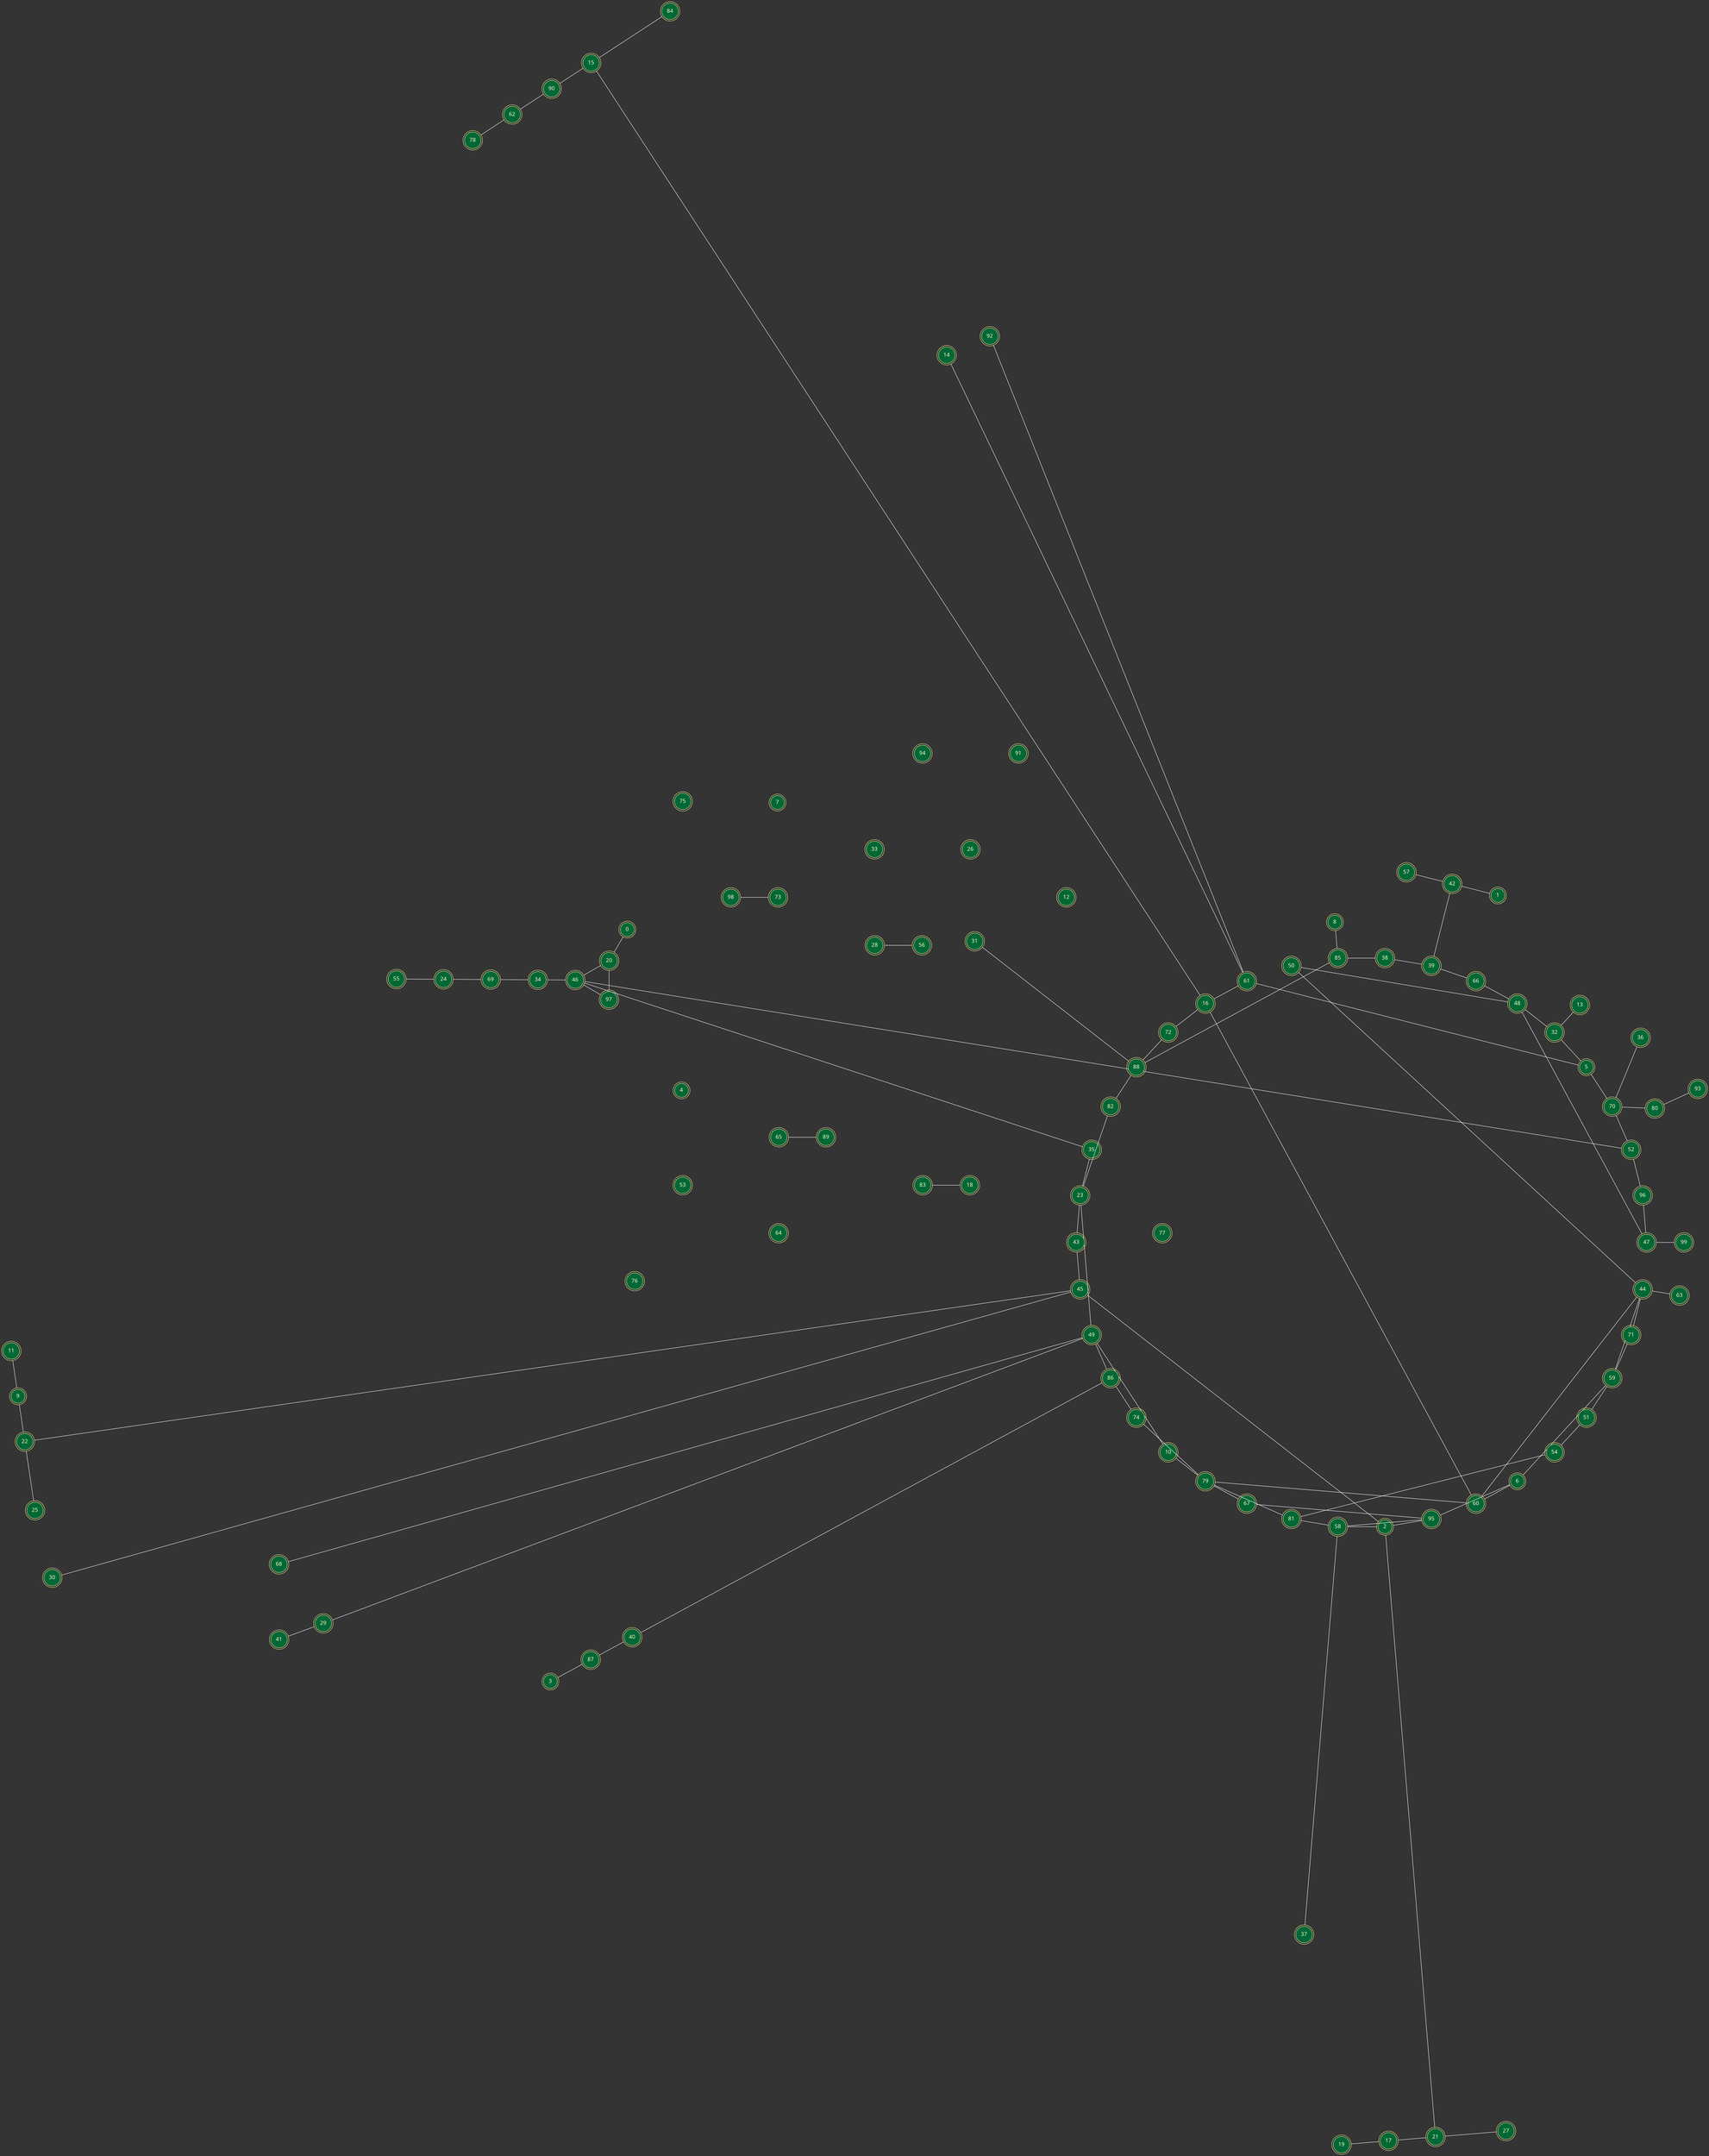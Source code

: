 graph G {
	bgcolor="#343434";
	layout=circo;
	48--50[ color=white ];
	32--48[ color=white ];
	46--52[ color=white ];
	92--61[ color=white ];
	2--45[ color=white ];
	72--16[ color=white ];
	46--20[ color=white ];
	70--80[ color=white ];
	66--48[ color=white ];
	35--46[ color=white ];
	70--52[ color=white ];
	16--60[ color=white ];
	63--44[ color=white ];
	21--17[ color=white ];
	62--78[ color=white ];
	88--82[ color=white ];
	85--88[ color=white ];
	25--22[ color=white ];
	60--6[ color=white ];
	22--9[ color=white ];
	20--97[ color=white ];
	67--79[ color=white ];
	95--6[ color=white ];
	20--0[ color=white ];
	15--84[ color=white ];
	15--16[ color=white ];
	16--61[ color=white ];
	10--79[ color=white ];
	70--36[ color=white ];
	85--38[ color=white ];
	28--56[ color=white ];
	6--59[ color=white ];
	90--15[ color=white ];
	32--5[ color=white ];
	69--34[ color=white ];
	49--86[ color=white ];
	55--24[ color=white ];
	23--35[ color=white ];
	43--45[ color=white ];
	61--5[ color=white ];
	8--85[ color=white ];
	49--10[ color=white ];
	42--1[ color=white ];
	44--60[ color=white ];
	37--58[ color=white ];
	86--40[ color=white ];
	65--89[ color=white ];
	22--45[ color=white ];
	58--95[ color=white ];
	42--39[ color=white ];
	24--69[ color=white ];
	71--59[ color=white ];
	49--23[ color=white ];
	96--52[ color=white ];
	95--67[ color=white ];
	17--19[ color=white ];
	74--86[ color=white ];
	2--21[ color=white ];
	39--66[ color=white ];
	62--90[ color=white ];
	96--47[ color=white ];
	40--87[ color=white ];
	83--18[ color=white ];
	87--3[ color=white ];
	21--27[ color=white ];
	93--80[ color=white ];
	47--99[ color=white ];
	74--79[ color=white ];
	71--44[ color=white ];
	42--57[ color=white ];
	47--48[ color=white ];
	81--58[ color=white ];
	79--60[ color=white ];
	97--46[ color=white ];
	34--46[ color=white ];
	5--70[ color=white ];
	82--23[ color=white ];
	54--51[ color=white ];
	58--2[ color=white ];
	51--59[ color=white ];
	9--11[ color=white ];
	41--29[ color=white ];
	88--72[ color=white ];
	30--45[ color=white ];
	81--79[ color=white ];
	98--73[ color=white ];
	32--13[ color=white ];
	54--81[ color=white ];
	50--44[ color=white ];
	49--68[ color=white ];
	31--88[ color=white ];
	14--61[ color=white ];
	59--44[ color=white ];
	29--49[ color=white ];
	95--2[ color=white ];
	39--38[ color=white ];
	23--43[ color=white ];
	0 [ color=7, colorscheme=rdylgn11, fillcolor=11, fontcolor=6, fontname="Migu 1M", shape=doublecircle, style="solid,filled" ];
	1 [ color=7, colorscheme=rdylgn11, fillcolor=11, fontcolor=6, fontname="Migu 1M", shape=doublecircle, style="solid,filled" ];
	10 [ color=7, colorscheme=rdylgn11, fillcolor=11, fontcolor=6, fontname="Migu 1M", shape=doublecircle, style="solid,filled" ];
	11 [ color=7, colorscheme=rdylgn11, fillcolor=11, fontcolor=6, fontname="Migu 1M", shape=doublecircle, style="solid,filled" ];
	12 [ color=7, colorscheme=rdylgn11, fillcolor=11, fontcolor=6, fontname="Migu 1M", shape=doublecircle, style="solid,filled" ];
	13 [ color=7, colorscheme=rdylgn11, fillcolor=11, fontcolor=6, fontname="Migu 1M", shape=doublecircle, style="solid,filled" ];
	14 [ color=7, colorscheme=rdylgn11, fillcolor=11, fontcolor=6, fontname="Migu 1M", shape=doublecircle, style="solid,filled" ];
	15 [ color=7, colorscheme=rdylgn11, fillcolor=11, fontcolor=6, fontname="Migu 1M", shape=doublecircle, style="solid,filled" ];
	16 [ color=7, colorscheme=rdylgn11, fillcolor=11, fontcolor=6, fontname="Migu 1M", shape=doublecircle, style="solid,filled" ];
	17 [ color=7, colorscheme=rdylgn11, fillcolor=11, fontcolor=6, fontname="Migu 1M", shape=doublecircle, style="solid,filled" ];
	18 [ color=7, colorscheme=rdylgn11, fillcolor=11, fontcolor=6, fontname="Migu 1M", shape=doublecircle, style="solid,filled" ];
	19 [ color=7, colorscheme=rdylgn11, fillcolor=11, fontcolor=6, fontname="Migu 1M", shape=doublecircle, style="solid,filled" ];
	2 [ color=7, colorscheme=rdylgn11, fillcolor=11, fontcolor=6, fontname="Migu 1M", shape=doublecircle, style="solid,filled" ];
	20 [ color=7, colorscheme=rdylgn11, fillcolor=11, fontcolor=6, fontname="Migu 1M", shape=doublecircle, style="solid,filled" ];
	21 [ color=7, colorscheme=rdylgn11, fillcolor=11, fontcolor=6, fontname="Migu 1M", shape=doublecircle, style="solid,filled" ];
	22 [ color=7, colorscheme=rdylgn11, fillcolor=11, fontcolor=6, fontname="Migu 1M", shape=doublecircle, style="solid,filled" ];
	23 [ color=7, colorscheme=rdylgn11, fillcolor=11, fontcolor=6, fontname="Migu 1M", shape=doublecircle, style="solid,filled" ];
	24 [ color=7, colorscheme=rdylgn11, fillcolor=11, fontcolor=6, fontname="Migu 1M", shape=doublecircle, style="solid,filled" ];
	25 [ color=7, colorscheme=rdylgn11, fillcolor=11, fontcolor=6, fontname="Migu 1M", shape=doublecircle, style="solid,filled" ];
	26 [ color=7, colorscheme=rdylgn11, fillcolor=11, fontcolor=6, fontname="Migu 1M", shape=doublecircle, style="solid,filled" ];
	27 [ color=7, colorscheme=rdylgn11, fillcolor=11, fontcolor=6, fontname="Migu 1M", shape=doublecircle, style="solid,filled" ];
	28 [ color=7, colorscheme=rdylgn11, fillcolor=11, fontcolor=6, fontname="Migu 1M", shape=doublecircle, style="solid,filled" ];
	29 [ color=7, colorscheme=rdylgn11, fillcolor=11, fontcolor=6, fontname="Migu 1M", shape=doublecircle, style="solid,filled" ];
	3 [ color=7, colorscheme=rdylgn11, fillcolor=11, fontcolor=6, fontname="Migu 1M", shape=doublecircle, style="solid,filled" ];
	30 [ color=7, colorscheme=rdylgn11, fillcolor=11, fontcolor=6, fontname="Migu 1M", shape=doublecircle, style="solid,filled" ];
	31 [ color=7, colorscheme=rdylgn11, fillcolor=11, fontcolor=6, fontname="Migu 1M", shape=doublecircle, style="solid,filled" ];
	32 [ color=7, colorscheme=rdylgn11, fillcolor=11, fontcolor=6, fontname="Migu 1M", shape=doublecircle, style="solid,filled" ];
	33 [ color=7, colorscheme=rdylgn11, fillcolor=11, fontcolor=6, fontname="Migu 1M", shape=doublecircle, style="solid,filled" ];
	34 [ color=7, colorscheme=rdylgn11, fillcolor=11, fontcolor=6, fontname="Migu 1M", shape=doublecircle, style="solid,filled" ];
	35 [ color=7, colorscheme=rdylgn11, fillcolor=11, fontcolor=6, fontname="Migu 1M", shape=doublecircle, style="solid,filled" ];
	36 [ color=7, colorscheme=rdylgn11, fillcolor=11, fontcolor=6, fontname="Migu 1M", shape=doublecircle, style="solid,filled" ];
	37 [ color=7, colorscheme=rdylgn11, fillcolor=11, fontcolor=6, fontname="Migu 1M", shape=doublecircle, style="solid,filled" ];
	38 [ color=7, colorscheme=rdylgn11, fillcolor=11, fontcolor=6, fontname="Migu 1M", shape=doublecircle, style="solid,filled" ];
	39 [ color=7, colorscheme=rdylgn11, fillcolor=11, fontcolor=6, fontname="Migu 1M", shape=doublecircle, style="solid,filled" ];
	4 [ color=7, colorscheme=rdylgn11, fillcolor=11, fontcolor=6, fontname="Migu 1M", shape=doublecircle, style="solid,filled" ];
	40 [ color=7, colorscheme=rdylgn11, fillcolor=11, fontcolor=6, fontname="Migu 1M", shape=doublecircle, style="solid,filled" ];
	41 [ color=7, colorscheme=rdylgn11, fillcolor=11, fontcolor=6, fontname="Migu 1M", shape=doublecircle, style="solid,filled" ];
	42 [ color=7, colorscheme=rdylgn11, fillcolor=11, fontcolor=6, fontname="Migu 1M", shape=doublecircle, style="solid,filled" ];
	43 [ color=7, colorscheme=rdylgn11, fillcolor=11, fontcolor=6, fontname="Migu 1M", shape=doublecircle, style="solid,filled" ];
	44 [ color=7, colorscheme=rdylgn11, fillcolor=11, fontcolor=6, fontname="Migu 1M", shape=doublecircle, style="solid,filled" ];
	45 [ color=7, colorscheme=rdylgn11, fillcolor=11, fontcolor=6, fontname="Migu 1M", shape=doublecircle, style="solid,filled" ];
	46 [ color=7, colorscheme=rdylgn11, fillcolor=11, fontcolor=6, fontname="Migu 1M", shape=doublecircle, style="solid,filled" ];
	47 [ color=7, colorscheme=rdylgn11, fillcolor=11, fontcolor=6, fontname="Migu 1M", shape=doublecircle, style="solid,filled" ];
	48 [ color=7, colorscheme=rdylgn11, fillcolor=11, fontcolor=6, fontname="Migu 1M", shape=doublecircle, style="solid,filled" ];
	49 [ color=7, colorscheme=rdylgn11, fillcolor=11, fontcolor=6, fontname="Migu 1M", shape=doublecircle, style="solid,filled" ];
	5 [ color=7, colorscheme=rdylgn11, fillcolor=11, fontcolor=6, fontname="Migu 1M", shape=doublecircle, style="solid,filled" ];
	50 [ color=7, colorscheme=rdylgn11, fillcolor=11, fontcolor=6, fontname="Migu 1M", shape=doublecircle, style="solid,filled" ];
	51 [ color=7, colorscheme=rdylgn11, fillcolor=11, fontcolor=6, fontname="Migu 1M", shape=doublecircle, style="solid,filled" ];
	52 [ color=7, colorscheme=rdylgn11, fillcolor=11, fontcolor=6, fontname="Migu 1M", shape=doublecircle, style="solid,filled" ];
	53 [ color=7, colorscheme=rdylgn11, fillcolor=11, fontcolor=6, fontname="Migu 1M", shape=doublecircle, style="solid,filled" ];
	54 [ color=7, colorscheme=rdylgn11, fillcolor=11, fontcolor=6, fontname="Migu 1M", shape=doublecircle, style="solid,filled" ];
	55 [ color=7, colorscheme=rdylgn11, fillcolor=11, fontcolor=6, fontname="Migu 1M", shape=doublecircle, style="solid,filled" ];
	56 [ color=7, colorscheme=rdylgn11, fillcolor=11, fontcolor=6, fontname="Migu 1M", shape=doublecircle, style="solid,filled" ];
	57 [ color=7, colorscheme=rdylgn11, fillcolor=11, fontcolor=6, fontname="Migu 1M", shape=doublecircle, style="solid,filled" ];
	58 [ color=7, colorscheme=rdylgn11, fillcolor=11, fontcolor=6, fontname="Migu 1M", shape=doublecircle, style="solid,filled" ];
	59 [ color=7, colorscheme=rdylgn11, fillcolor=11, fontcolor=6, fontname="Migu 1M", shape=doublecircle, style="solid,filled" ];
	6 [ color=7, colorscheme=rdylgn11, fillcolor=11, fontcolor=6, fontname="Migu 1M", shape=doublecircle, style="solid,filled" ];
	60 [ color=7, colorscheme=rdylgn11, fillcolor=11, fontcolor=6, fontname="Migu 1M", shape=doublecircle, style="solid,filled" ];
	61 [ color=7, colorscheme=rdylgn11, fillcolor=11, fontcolor=6, fontname="Migu 1M", shape=doublecircle, style="solid,filled" ];
	62 [ color=7, colorscheme=rdylgn11, fillcolor=11, fontcolor=6, fontname="Migu 1M", shape=doublecircle, style="solid,filled" ];
	63 [ color=7, colorscheme=rdylgn11, fillcolor=11, fontcolor=6, fontname="Migu 1M", shape=doublecircle, style="solid,filled" ];
	64 [ color=7, colorscheme=rdylgn11, fillcolor=11, fontcolor=6, fontname="Migu 1M", shape=doublecircle, style="solid,filled" ];
	65 [ color=7, colorscheme=rdylgn11, fillcolor=11, fontcolor=6, fontname="Migu 1M", shape=doublecircle, style="solid,filled" ];
	66 [ color=7, colorscheme=rdylgn11, fillcolor=11, fontcolor=6, fontname="Migu 1M", shape=doublecircle, style="solid,filled" ];
	67 [ color=7, colorscheme=rdylgn11, fillcolor=11, fontcolor=6, fontname="Migu 1M", shape=doublecircle, style="solid,filled" ];
	68 [ color=7, colorscheme=rdylgn11, fillcolor=11, fontcolor=6, fontname="Migu 1M", shape=doublecircle, style="solid,filled" ];
	69 [ color=7, colorscheme=rdylgn11, fillcolor=11, fontcolor=6, fontname="Migu 1M", shape=doublecircle, style="solid,filled" ];
	7 [ color=7, colorscheme=rdylgn11, fillcolor=11, fontcolor=6, fontname="Migu 1M", shape=doublecircle, style="solid,filled" ];
	70 [ color=7, colorscheme=rdylgn11, fillcolor=11, fontcolor=6, fontname="Migu 1M", shape=doublecircle, style="solid,filled" ];
	71 [ color=7, colorscheme=rdylgn11, fillcolor=11, fontcolor=6, fontname="Migu 1M", shape=doublecircle, style="solid,filled" ];
	72 [ color=7, colorscheme=rdylgn11, fillcolor=11, fontcolor=6, fontname="Migu 1M", shape=doublecircle, style="solid,filled" ];
	73 [ color=7, colorscheme=rdylgn11, fillcolor=11, fontcolor=6, fontname="Migu 1M", shape=doublecircle, style="solid,filled" ];
	74 [ color=7, colorscheme=rdylgn11, fillcolor=11, fontcolor=6, fontname="Migu 1M", shape=doublecircle, style="solid,filled" ];
	75 [ color=7, colorscheme=rdylgn11, fillcolor=11, fontcolor=6, fontname="Migu 1M", shape=doublecircle, style="solid,filled" ];
	76 [ color=7, colorscheme=rdylgn11, fillcolor=11, fontcolor=6, fontname="Migu 1M", shape=doublecircle, style="solid,filled" ];
	77 [ color=7, colorscheme=rdylgn11, fillcolor=11, fontcolor=6, fontname="Migu 1M", shape=doublecircle, style="solid,filled" ];
	78 [ color=7, colorscheme=rdylgn11, fillcolor=11, fontcolor=6, fontname="Migu 1M", shape=doublecircle, style="solid,filled" ];
	79 [ color=7, colorscheme=rdylgn11, fillcolor=11, fontcolor=6, fontname="Migu 1M", shape=doublecircle, style="solid,filled" ];
	8 [ color=7, colorscheme=rdylgn11, fillcolor=11, fontcolor=6, fontname="Migu 1M", shape=doublecircle, style="solid,filled" ];
	80 [ color=7, colorscheme=rdylgn11, fillcolor=11, fontcolor=6, fontname="Migu 1M", shape=doublecircle, style="solid,filled" ];
	81 [ color=7, colorscheme=rdylgn11, fillcolor=11, fontcolor=6, fontname="Migu 1M", shape=doublecircle, style="solid,filled" ];
	82 [ color=7, colorscheme=rdylgn11, fillcolor=11, fontcolor=6, fontname="Migu 1M", shape=doublecircle, style="solid,filled" ];
	83 [ color=7, colorscheme=rdylgn11, fillcolor=11, fontcolor=6, fontname="Migu 1M", shape=doublecircle, style="solid,filled" ];
	84 [ color=7, colorscheme=rdylgn11, fillcolor=11, fontcolor=6, fontname="Migu 1M", shape=doublecircle, style="solid,filled" ];
	85 [ color=7, colorscheme=rdylgn11, fillcolor=11, fontcolor=6, fontname="Migu 1M", shape=doublecircle, style="solid,filled" ];
	86 [ color=7, colorscheme=rdylgn11, fillcolor=11, fontcolor=6, fontname="Migu 1M", shape=doublecircle, style="solid,filled" ];
	87 [ color=7, colorscheme=rdylgn11, fillcolor=11, fontcolor=6, fontname="Migu 1M", shape=doublecircle, style="solid,filled" ];
	88 [ color=7, colorscheme=rdylgn11, fillcolor=11, fontcolor=6, fontname="Migu 1M", shape=doublecircle, style="solid,filled" ];
	89 [ color=7, colorscheme=rdylgn11, fillcolor=11, fontcolor=6, fontname="Migu 1M", shape=doublecircle, style="solid,filled" ];
	9 [ color=7, colorscheme=rdylgn11, fillcolor=11, fontcolor=6, fontname="Migu 1M", shape=doublecircle, style="solid,filled" ];
	90 [ color=7, colorscheme=rdylgn11, fillcolor=11, fontcolor=6, fontname="Migu 1M", shape=doublecircle, style="solid,filled" ];
	91 [ color=7, colorscheme=rdylgn11, fillcolor=11, fontcolor=6, fontname="Migu 1M", shape=doublecircle, style="solid,filled" ];
	92 [ color=7, colorscheme=rdylgn11, fillcolor=11, fontcolor=6, fontname="Migu 1M", shape=doublecircle, style="solid,filled" ];
	93 [ color=7, colorscheme=rdylgn11, fillcolor=11, fontcolor=6, fontname="Migu 1M", shape=doublecircle, style="solid,filled" ];
	94 [ color=7, colorscheme=rdylgn11, fillcolor=11, fontcolor=6, fontname="Migu 1M", shape=doublecircle, style="solid,filled" ];
	95 [ color=7, colorscheme=rdylgn11, fillcolor=11, fontcolor=6, fontname="Migu 1M", shape=doublecircle, style="solid,filled" ];
	96 [ color=7, colorscheme=rdylgn11, fillcolor=11, fontcolor=6, fontname="Migu 1M", shape=doublecircle, style="solid,filled" ];
	97 [ color=7, colorscheme=rdylgn11, fillcolor=11, fontcolor=6, fontname="Migu 1M", shape=doublecircle, style="solid,filled" ];
	98 [ color=7, colorscheme=rdylgn11, fillcolor=11, fontcolor=6, fontname="Migu 1M", shape=doublecircle, style="solid,filled" ];
	99 [ color=7, colorscheme=rdylgn11, fillcolor=11, fontcolor=6, fontname="Migu 1M", shape=doublecircle, style="solid,filled" ];

}
